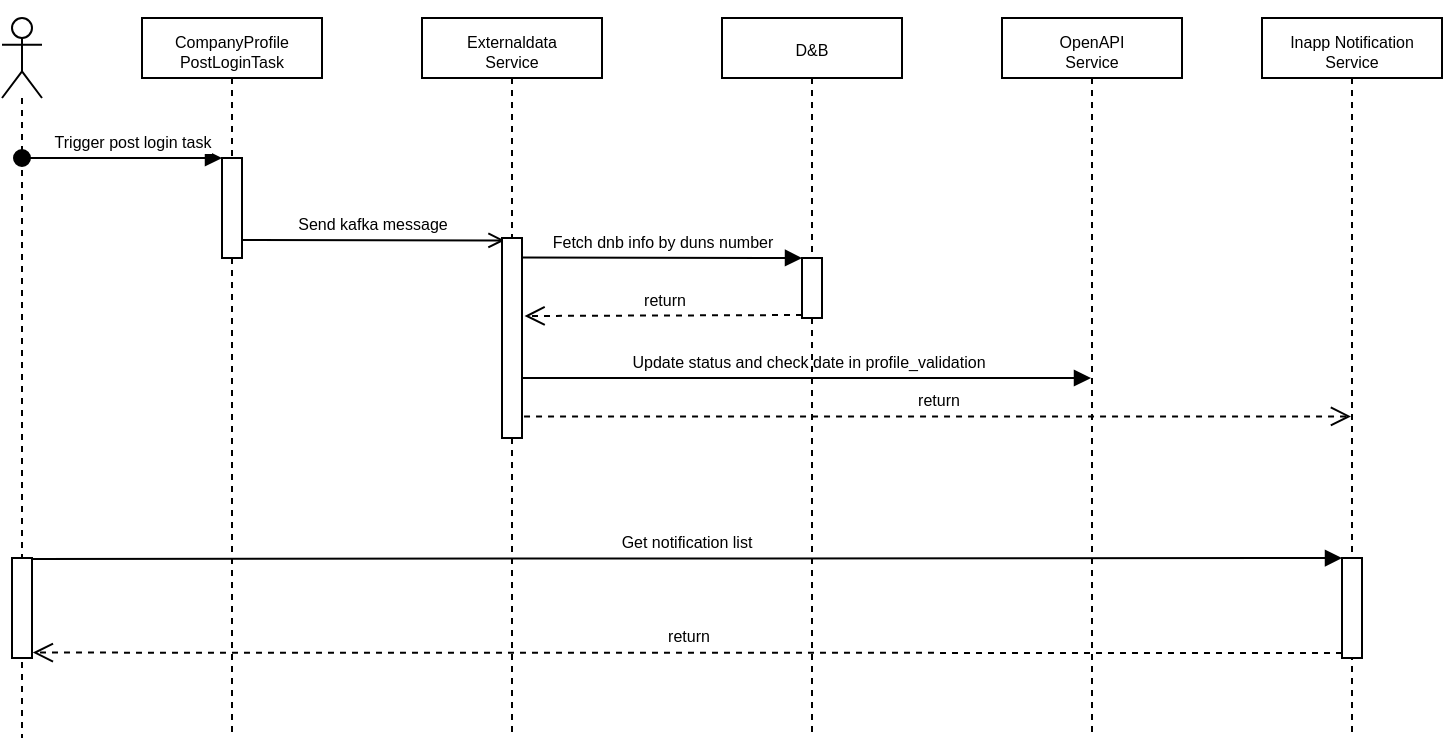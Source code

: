 <mxfile version="20.5.1" type="github">
  <diagram id="hPmmxOSCHt17IidU_Gkb" name="Page-1">
    <mxGraphModel dx="1008" dy="551" grid="1" gridSize="10" guides="1" tooltips="1" connect="1" arrows="1" fold="1" page="1" pageScale="1" pageWidth="827" pageHeight="1169" math="0" shadow="0">
      <root>
        <mxCell id="0" />
        <mxCell id="1" parent="0" />
        <mxCell id="AysTFdmpm7esB-RW8hMy-27" value="" style="group" vertex="1" connectable="0" parent="1">
          <mxGeometry x="20" y="20" width="720" height="360" as="geometry" />
        </mxCell>
        <mxCell id="AysTFdmpm7esB-RW8hMy-1" value="" style="shape=umlLifeline;participant=umlActor;perimeter=lifelinePerimeter;whiteSpace=wrap;html=1;container=1;collapsible=0;recursiveResize=0;verticalAlign=top;spacingTop=36;outlineConnect=0;" vertex="1" parent="AysTFdmpm7esB-RW8hMy-27">
          <mxGeometry width="20" height="360" as="geometry" />
        </mxCell>
        <mxCell id="AysTFdmpm7esB-RW8hMy-23" value="" style="html=1;points=[];perimeter=orthogonalPerimeter;fontSize=8;" vertex="1" parent="AysTFdmpm7esB-RW8hMy-1">
          <mxGeometry x="5" y="270" width="10" height="50" as="geometry" />
        </mxCell>
        <mxCell id="AysTFdmpm7esB-RW8hMy-2" value="&lt;p&gt;&lt;/p&gt;&lt;div style=&quot;&quot;&gt;&lt;span style=&quot;font-size: 8px; background-color: initial;&quot;&gt;CompanyProfile&lt;/span&gt;&lt;/div&gt;&lt;font style=&quot;font-size: 8px;&quot;&gt;&lt;div style=&quot;&quot;&gt;&lt;span style=&quot;background-color: initial;&quot;&gt;PostLoginTask&lt;/span&gt;&lt;/div&gt;&lt;/font&gt;&lt;p&gt;&lt;/p&gt;" style="shape=umlLifeline;perimeter=lifelinePerimeter;whiteSpace=wrap;html=1;container=1;collapsible=0;recursiveResize=0;outlineConnect=0;size=30;" vertex="1" parent="AysTFdmpm7esB-RW8hMy-27">
          <mxGeometry x="70" width="90" height="360" as="geometry" />
        </mxCell>
        <mxCell id="AysTFdmpm7esB-RW8hMy-12" value="" style="html=1;points=[];perimeter=orthogonalPerimeter;fontSize=8;" vertex="1" parent="AysTFdmpm7esB-RW8hMy-2">
          <mxGeometry x="40" y="70" width="10" height="50" as="geometry" />
        </mxCell>
        <mxCell id="AysTFdmpm7esB-RW8hMy-14" value="Send kafka message" style="html=1;verticalAlign=bottom;endArrow=open;rounded=0;fontSize=8;endFill=0;entryX=0.127;entryY=0.012;entryDx=0;entryDy=0;entryPerimeter=0;" edge="1" parent="AysTFdmpm7esB-RW8hMy-2" target="AysTFdmpm7esB-RW8hMy-18">
          <mxGeometry width="80" relative="1" as="geometry">
            <mxPoint x="50" y="111" as="sourcePoint" />
            <mxPoint x="130" y="110" as="targetPoint" />
          </mxGeometry>
        </mxCell>
        <mxCell id="AysTFdmpm7esB-RW8hMy-7" value="&lt;div style=&quot;&quot;&gt;&lt;span style=&quot;font-size: 8px; background-color: initial;&quot;&gt;OpenAPI&lt;/span&gt;&lt;/div&gt;&lt;font style=&quot;font-size: 8px;&quot;&gt;&lt;div style=&quot;&quot;&gt;&lt;span style=&quot;background-color: initial;&quot;&gt;Service&lt;/span&gt;&lt;/div&gt;&lt;/font&gt;" style="shape=umlLifeline;perimeter=lifelinePerimeter;whiteSpace=wrap;html=1;container=1;collapsible=0;recursiveResize=0;outlineConnect=0;size=30;align=center;" vertex="1" parent="AysTFdmpm7esB-RW8hMy-27">
          <mxGeometry x="500" width="90" height="360" as="geometry" />
        </mxCell>
        <mxCell id="AysTFdmpm7esB-RW8hMy-8" value="&lt;div style=&quot;&quot;&gt;&lt;span style=&quot;font-size: 8px; background-color: initial;&quot;&gt;Externaldata&lt;/span&gt;&lt;/div&gt;&lt;font style=&quot;font-size: 8px;&quot;&gt;&lt;div style=&quot;&quot;&gt;&lt;span style=&quot;background-color: initial;&quot;&gt;Service&lt;/span&gt;&lt;/div&gt;&lt;/font&gt;" style="shape=umlLifeline;perimeter=lifelinePerimeter;whiteSpace=wrap;html=1;container=1;collapsible=0;recursiveResize=0;outlineConnect=0;size=30;align=center;" vertex="1" parent="AysTFdmpm7esB-RW8hMy-27">
          <mxGeometry x="210" width="90" height="360" as="geometry" />
        </mxCell>
        <mxCell id="AysTFdmpm7esB-RW8hMy-18" value="" style="html=1;points=[];perimeter=orthogonalPerimeter;fontSize=8;" vertex="1" parent="AysTFdmpm7esB-RW8hMy-8">
          <mxGeometry x="40" y="110" width="10" height="100" as="geometry" />
        </mxCell>
        <mxCell id="AysTFdmpm7esB-RW8hMy-19" value="Update status and check date in profile_validation" style="html=1;verticalAlign=bottom;endArrow=block;rounded=0;fontSize=8;" edge="1" parent="AysTFdmpm7esB-RW8hMy-8" target="AysTFdmpm7esB-RW8hMy-7">
          <mxGeometry width="80" relative="1" as="geometry">
            <mxPoint x="50" y="180" as="sourcePoint" />
            <mxPoint x="130" y="180" as="targetPoint" />
          </mxGeometry>
        </mxCell>
        <mxCell id="AysTFdmpm7esB-RW8hMy-9" value="&lt;div style=&quot;&quot;&gt;&lt;span style=&quot;font-size: 8px; background-color: initial;&quot;&gt;Inapp Notification&lt;/span&gt;&lt;/div&gt;&lt;font style=&quot;font-size: 8px;&quot;&gt;&lt;div style=&quot;&quot;&gt;&lt;span style=&quot;background-color: initial;&quot;&gt;Service&lt;/span&gt;&lt;/div&gt;&lt;/font&gt;" style="shape=umlLifeline;perimeter=lifelinePerimeter;whiteSpace=wrap;html=1;container=1;collapsible=0;recursiveResize=0;outlineConnect=0;size=30;align=center;" vertex="1" parent="AysTFdmpm7esB-RW8hMy-27">
          <mxGeometry x="630" width="90" height="360" as="geometry" />
        </mxCell>
        <mxCell id="AysTFdmpm7esB-RW8hMy-24" value="" style="html=1;points=[];perimeter=orthogonalPerimeter;fontSize=8;" vertex="1" parent="AysTFdmpm7esB-RW8hMy-9">
          <mxGeometry x="40" y="270" width="10" height="50" as="geometry" />
        </mxCell>
        <mxCell id="AysTFdmpm7esB-RW8hMy-10" value="&lt;span style=&quot;font-size: 8px;&quot;&gt;D&amp;amp;B&lt;/span&gt;" style="shape=umlLifeline;perimeter=lifelinePerimeter;whiteSpace=wrap;html=1;container=1;collapsible=0;recursiveResize=0;outlineConnect=0;size=30;" vertex="1" parent="AysTFdmpm7esB-RW8hMy-27">
          <mxGeometry x="360" width="90" height="360" as="geometry" />
        </mxCell>
        <mxCell id="AysTFdmpm7esB-RW8hMy-15" value="" style="html=1;points=[];perimeter=orthogonalPerimeter;fontSize=8;" vertex="1" parent="AysTFdmpm7esB-RW8hMy-10">
          <mxGeometry x="40" y="120" width="10" height="30" as="geometry" />
        </mxCell>
        <mxCell id="AysTFdmpm7esB-RW8hMy-13" value="Trigger post login task" style="html=1;verticalAlign=bottom;startArrow=oval;endArrow=block;startSize=8;rounded=0;fontSize=8;" edge="1" target="AysTFdmpm7esB-RW8hMy-12" parent="AysTFdmpm7esB-RW8hMy-27" source="AysTFdmpm7esB-RW8hMy-1">
          <mxGeometry x="0.091" relative="1" as="geometry">
            <mxPoint x="60" y="70" as="sourcePoint" />
            <Array as="points">
              <mxPoint x="70" y="70" />
            </Array>
            <mxPoint as="offset" />
          </mxGeometry>
        </mxCell>
        <mxCell id="AysTFdmpm7esB-RW8hMy-16" value="Fetch dnb info by duns number" style="html=1;verticalAlign=bottom;endArrow=block;entryX=0;entryY=0;rounded=0;fontSize=8;exitX=0.956;exitY=0.097;exitDx=0;exitDy=0;exitPerimeter=0;" edge="1" target="AysTFdmpm7esB-RW8hMy-15" parent="AysTFdmpm7esB-RW8hMy-27" source="AysTFdmpm7esB-RW8hMy-18">
          <mxGeometry relative="1" as="geometry">
            <mxPoint x="330" y="120" as="sourcePoint" />
          </mxGeometry>
        </mxCell>
        <mxCell id="AysTFdmpm7esB-RW8hMy-17" value="return" style="html=1;verticalAlign=bottom;endArrow=open;dashed=1;endSize=8;exitX=0;exitY=0.95;rounded=0;fontSize=8;entryX=1.127;entryY=0.39;entryDx=0;entryDy=0;entryPerimeter=0;" edge="1" source="AysTFdmpm7esB-RW8hMy-15" parent="AysTFdmpm7esB-RW8hMy-27" target="AysTFdmpm7esB-RW8hMy-18">
          <mxGeometry relative="1" as="geometry">
            <mxPoint x="270" y="149" as="targetPoint" />
          </mxGeometry>
        </mxCell>
        <mxCell id="AysTFdmpm7esB-RW8hMy-20" value="return" style="html=1;verticalAlign=bottom;endArrow=open;dashed=1;endSize=8;rounded=0;fontSize=8;exitX=1.102;exitY=0.892;exitDx=0;exitDy=0;exitPerimeter=0;" edge="1" parent="AysTFdmpm7esB-RW8hMy-27" source="AysTFdmpm7esB-RW8hMy-18" target="AysTFdmpm7esB-RW8hMy-9">
          <mxGeometry relative="1" as="geometry">
            <mxPoint x="460" y="240" as="sourcePoint" />
            <mxPoint x="380" y="240" as="targetPoint" />
          </mxGeometry>
        </mxCell>
        <mxCell id="AysTFdmpm7esB-RW8hMy-26" value="return" style="html=1;verticalAlign=bottom;endArrow=open;dashed=1;endSize=8;exitX=0;exitY=0.95;rounded=0;fontSize=8;entryX=1.041;entryY=0.946;entryDx=0;entryDy=0;entryPerimeter=0;" edge="1" source="AysTFdmpm7esB-RW8hMy-24" parent="AysTFdmpm7esB-RW8hMy-27" target="AysTFdmpm7esB-RW8hMy-23">
          <mxGeometry relative="1" as="geometry">
            <mxPoint x="590" y="346" as="targetPoint" />
          </mxGeometry>
        </mxCell>
        <mxCell id="AysTFdmpm7esB-RW8hMy-25" value="Get notification list" style="html=1;verticalAlign=bottom;endArrow=block;entryX=0;entryY=0;rounded=0;fontSize=8;exitX=0.993;exitY=0.009;exitDx=0;exitDy=0;exitPerimeter=0;" edge="1" target="AysTFdmpm7esB-RW8hMy-24" parent="AysTFdmpm7esB-RW8hMy-27" source="AysTFdmpm7esB-RW8hMy-23">
          <mxGeometry relative="1" as="geometry">
            <mxPoint x="590" y="270" as="sourcePoint" />
          </mxGeometry>
        </mxCell>
      </root>
    </mxGraphModel>
  </diagram>
</mxfile>
